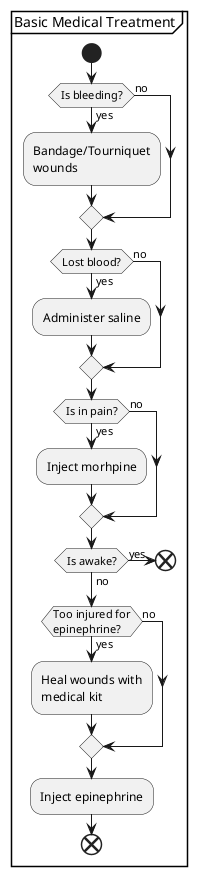 @startuml
partition "Basic Medical Treatment" {
  start

  if (Is bleeding?) then (yes)
    :Bandage/Tourniquet\nwounds;
  else (no)
  endif

  if (Lost blood?) then (yes)
    :Administer saline;
  else (no)
  endif

  if (Is in pain?) then (yes)
    :Inject morhpine;
  else (no)
  endif

  if (Is awake?) then (yes)
    end
  else (no)
  endif

  if (Too injured for\nepinephrine?) then (yes)
    :Heal wounds with\nmedical kit;
  else (no)
  endif

  :Inject epinephrine;
  end
}
@enduml